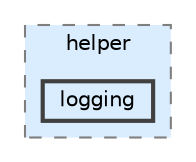 digraph "C:/Users/Muddyblack/Downloads/MetaDataEditorCpp/src/helper/logging"
{
 // LATEX_PDF_SIZE
  bgcolor="transparent";
  edge [fontname=Helvetica,fontsize=10,labelfontname=Helvetica,labelfontsize=10];
  node [fontname=Helvetica,fontsize=10,shape=box,height=0.2,width=0.4];
  compound=true
  subgraph clusterdir_2e47e0659bfa766bdc2119893b60e2d4 {
    graph [ bgcolor="#daedff", pencolor="grey50", label="helper", fontname=Helvetica,fontsize=10 style="filled,dashed", URL="dir_2e47e0659bfa766bdc2119893b60e2d4.html",tooltip=""]
  dir_beae04755a5a36886ca1511a6538cacc [label="logging", fillcolor="#daedff", color="grey25", style="filled,bold", URL="dir_beae04755a5a36886ca1511a6538cacc.html",tooltip=""];
  }
}
